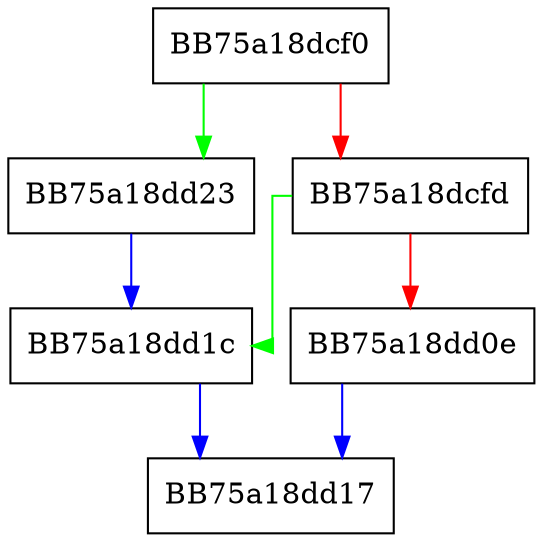 digraph Read {
  node [shape="box"];
  graph [splines=ortho];
  BB75a18dcf0 -> BB75a18dd23 [color="green"];
  BB75a18dcf0 -> BB75a18dcfd [color="red"];
  BB75a18dcfd -> BB75a18dd1c [color="green"];
  BB75a18dcfd -> BB75a18dd0e [color="red"];
  BB75a18dd0e -> BB75a18dd17 [color="blue"];
  BB75a18dd1c -> BB75a18dd17 [color="blue"];
  BB75a18dd23 -> BB75a18dd1c [color="blue"];
}